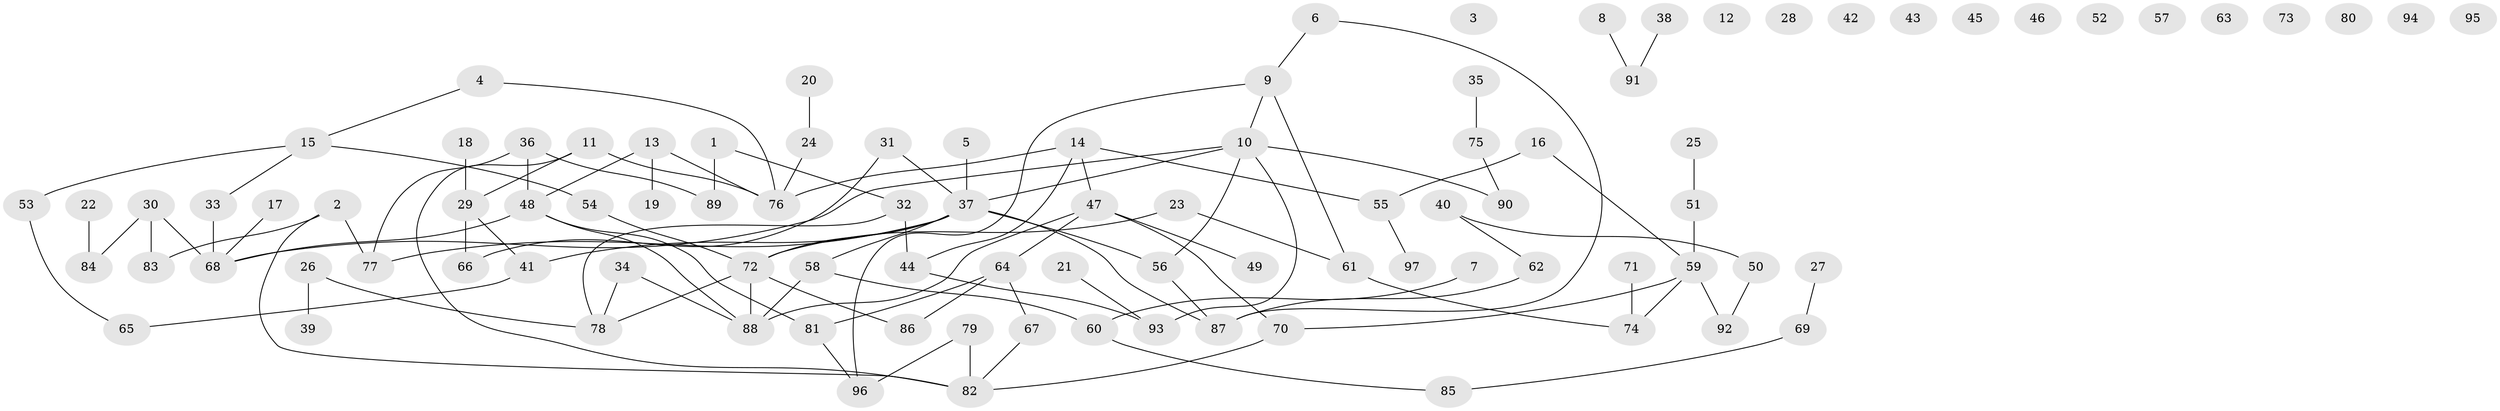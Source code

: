 // coarse degree distribution, {6: 0.10810810810810811, 9: 0.02702702702702703, 5: 0.08108108108108109, 3: 0.08108108108108109, 4: 0.1891891891891892, 2: 0.24324324324324326, 1: 0.24324324324324326, 10: 0.02702702702702703}
// Generated by graph-tools (version 1.1) at 2025/47/03/04/25 22:47:53]
// undirected, 97 vertices, 109 edges
graph export_dot {
  node [color=gray90,style=filled];
  1;
  2;
  3;
  4;
  5;
  6;
  7;
  8;
  9;
  10;
  11;
  12;
  13;
  14;
  15;
  16;
  17;
  18;
  19;
  20;
  21;
  22;
  23;
  24;
  25;
  26;
  27;
  28;
  29;
  30;
  31;
  32;
  33;
  34;
  35;
  36;
  37;
  38;
  39;
  40;
  41;
  42;
  43;
  44;
  45;
  46;
  47;
  48;
  49;
  50;
  51;
  52;
  53;
  54;
  55;
  56;
  57;
  58;
  59;
  60;
  61;
  62;
  63;
  64;
  65;
  66;
  67;
  68;
  69;
  70;
  71;
  72;
  73;
  74;
  75;
  76;
  77;
  78;
  79;
  80;
  81;
  82;
  83;
  84;
  85;
  86;
  87;
  88;
  89;
  90;
  91;
  92;
  93;
  94;
  95;
  96;
  97;
  1 -- 32;
  1 -- 89;
  2 -- 77;
  2 -- 82;
  2 -- 83;
  4 -- 15;
  4 -- 76;
  5 -- 37;
  6 -- 9;
  6 -- 87;
  7 -- 60;
  8 -- 91;
  9 -- 10;
  9 -- 61;
  9 -- 96;
  10 -- 37;
  10 -- 56;
  10 -- 68;
  10 -- 90;
  10 -- 93;
  11 -- 29;
  11 -- 76;
  11 -- 82;
  13 -- 19;
  13 -- 48;
  13 -- 76;
  14 -- 44;
  14 -- 47;
  14 -- 55;
  14 -- 76;
  15 -- 33;
  15 -- 53;
  15 -- 54;
  16 -- 55;
  16 -- 59;
  17 -- 68;
  18 -- 29;
  20 -- 24;
  21 -- 93;
  22 -- 84;
  23 -- 61;
  23 -- 72;
  24 -- 76;
  25 -- 51;
  26 -- 39;
  26 -- 78;
  27 -- 69;
  29 -- 41;
  29 -- 66;
  30 -- 68;
  30 -- 83;
  30 -- 84;
  31 -- 37;
  31 -- 66;
  32 -- 44;
  32 -- 78;
  33 -- 68;
  34 -- 78;
  34 -- 88;
  35 -- 75;
  36 -- 48;
  36 -- 77;
  36 -- 89;
  37 -- 41;
  37 -- 56;
  37 -- 58;
  37 -- 72;
  37 -- 77;
  37 -- 87;
  38 -- 91;
  40 -- 50;
  40 -- 62;
  41 -- 65;
  44 -- 93;
  47 -- 49;
  47 -- 64;
  47 -- 70;
  47 -- 88;
  48 -- 68;
  48 -- 81;
  48 -- 88;
  50 -- 92;
  51 -- 59;
  53 -- 65;
  54 -- 72;
  55 -- 97;
  56 -- 87;
  58 -- 60;
  58 -- 88;
  59 -- 70;
  59 -- 74;
  59 -- 92;
  60 -- 85;
  61 -- 74;
  62 -- 87;
  64 -- 67;
  64 -- 81;
  64 -- 86;
  67 -- 82;
  69 -- 85;
  70 -- 82;
  71 -- 74;
  72 -- 78;
  72 -- 86;
  72 -- 88;
  75 -- 90;
  79 -- 82;
  79 -- 96;
  81 -- 96;
}
